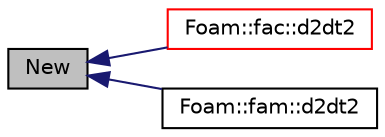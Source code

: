 digraph "New"
{
  bgcolor="transparent";
  edge [fontname="Helvetica",fontsize="10",labelfontname="Helvetica",labelfontsize="10"];
  node [fontname="Helvetica",fontsize="10",shape=record];
  rankdir="LR";
  Node1 [label="New",height=0.2,width=0.4,color="black", fillcolor="grey75", style="filled" fontcolor="black"];
  Node1 -> Node2 [dir="back",color="midnightblue",fontsize="10",style="solid",fontname="Helvetica"];
  Node2 [label="Foam::fac::d2dt2",height=0.2,width=0.4,color="red",URL="$namespaceFoam_1_1fac.html#a64c67a3ffeb3c20e6102a7ad3f1d29db"];
  Node1 -> Node3 [dir="back",color="midnightblue",fontsize="10",style="solid",fontname="Helvetica"];
  Node3 [label="Foam::fam::d2dt2",height=0.2,width=0.4,color="black",URL="$namespaceFoam_1_1fam.html#a80813be2501cadbea781697c945e659e"];
}
